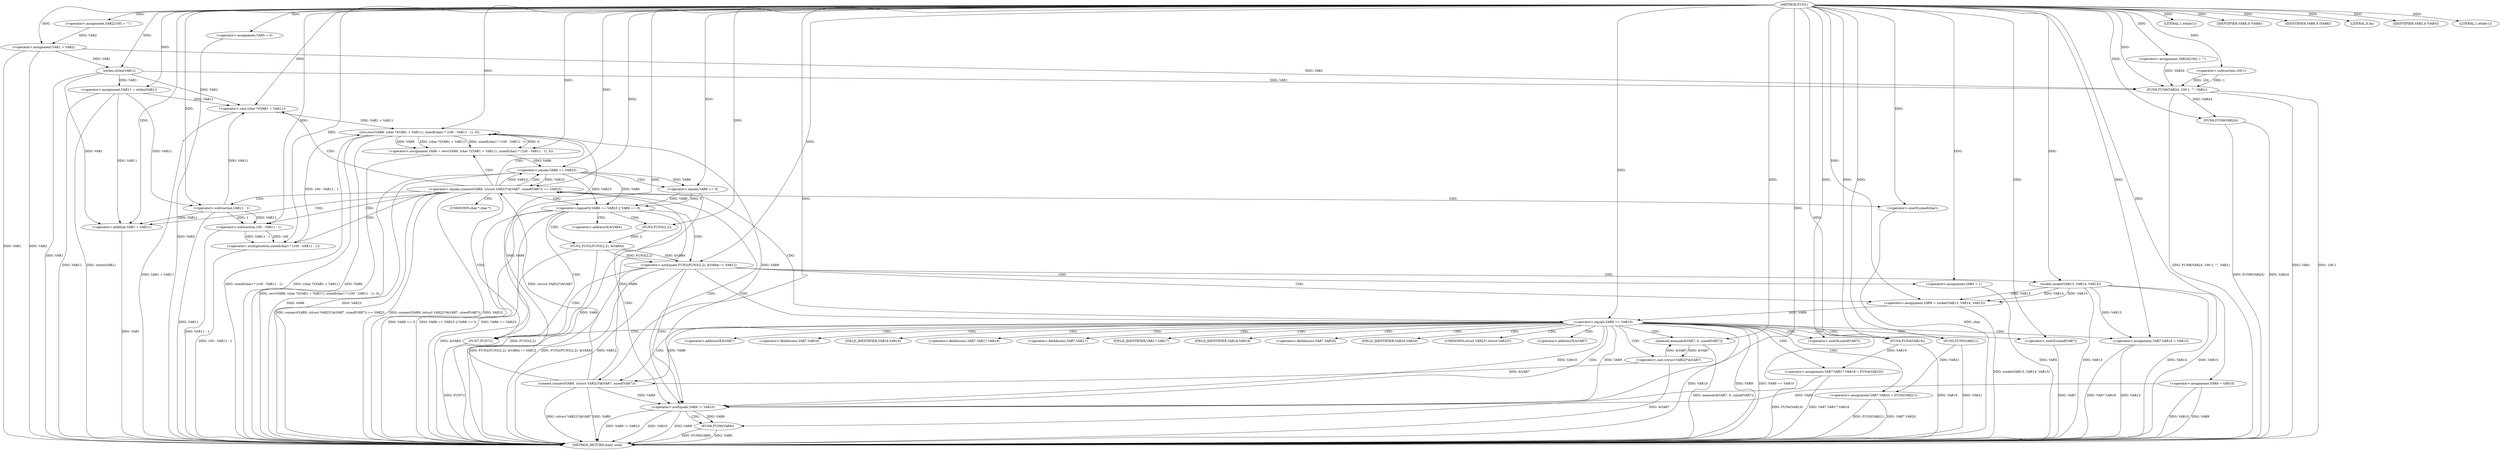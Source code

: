digraph FUN1 {  
"1000100" [label = "(METHOD,FUN1)" ]
"1000262" [label = "(METHOD_RETURN,static void)" ]
"1000104" [label = "(<operator>.assignment,VAR2[100] = \"\")" ]
"1000107" [label = "(<operator>.assignment,VAR1 = VAR2)" ]
"1000111" [label = "(LITERAL,1,while(1))" ]
"1000116" [label = "(<operator>.assignment,VAR5 = 0)" ]
"1000123" [label = "(<operator>.assignment,VAR9 = VAR10)" ]
"1000127" [label = "(<operator>.assignment,VAR11 = strlen(VAR1))" ]
"1000129" [label = "(strlen,strlen(VAR1))" ]
"1000134" [label = "(<operator>.notEquals,FUN2(FUN3(2,2), &VAR4) != VAR12)" ]
"1000135" [label = "(FUN2,FUN2(FUN3(2,2), &VAR4))" ]
"1000136" [label = "(FUN3,FUN3(2,2))" ]
"1000144" [label = "(<operator>.assignment,VAR5 = 1)" ]
"1000147" [label = "(<operator>.assignment,VAR9 = socket(VAR13, VAR14, VAR15))" ]
"1000149" [label = "(socket,socket(VAR13, VAR14, VAR15))" ]
"1000154" [label = "(<operator>.equals,VAR9 == VAR10)" ]
"1000159" [label = "(memset,memset(&VAR7, 0, sizeof(VAR7)))" ]
"1000163" [label = "(<operator>.sizeOf,sizeof(VAR7))" ]
"1000165" [label = "(<operator>.assignment,VAR7.VAR16 = VAR13)" ]
"1000170" [label = "(<operator>.assignment,VAR7.VAR17.VAR18 = FUN4(VAR19))" ]
"1000176" [label = "(FUN4,FUN4(VAR19))" ]
"1000178" [label = "(<operator>.assignment,VAR7.VAR20 = FUN5(VAR21))" ]
"1000182" [label = "(FUN5,FUN5(VAR21))" ]
"1000185" [label = "(<operator>.equals,connect(VAR9, (struct VAR22*)&VAR7, sizeof(VAR7)) == VAR23)" ]
"1000186" [label = "(connect,connect(VAR9, (struct VAR22*)&VAR7, sizeof(VAR7)))" ]
"1000188" [label = "(<operator>.cast,(struct VAR22*)&VAR7)" ]
"1000192" [label = "(<operator>.sizeOf,sizeof(VAR7))" ]
"1000197" [label = "(<operator>.assignment,VAR6 = recv(VAR9, (char *)(VAR1 + VAR11), sizeof(char) * (100 - VAR11 - 1), 0))" ]
"1000199" [label = "(recv,recv(VAR9, (char *)(VAR1 + VAR11), sizeof(char) * (100 - VAR11 - 1), 0))" ]
"1000201" [label = "(<operator>.cast,(char *)(VAR1 + VAR11))" ]
"1000203" [label = "(<operator>.addition,VAR1 + VAR11)" ]
"1000206" [label = "(<operator>.multiplication,sizeof(char) * (100 - VAR11 - 1))" ]
"1000207" [label = "(<operator>.sizeOf,sizeof(char))" ]
"1000209" [label = "(<operator>.subtraction,100 - VAR11 - 1)" ]
"1000211" [label = "(<operator>.subtraction,VAR11 - 1)" ]
"1000216" [label = "(<operator>.logicalOr,VAR6 == VAR23 || VAR6 == 0)" ]
"1000217" [label = "(<operator>.equals,VAR6 == VAR23)" ]
"1000220" [label = "(<operator>.equals,VAR6 == 0)" ]
"1000226" [label = "(IDENTIFIER,VAR8,if (VAR8))" ]
"1000229" [label = "(IDENTIFIER,VAR8,if (VAR8))" ]
"1000231" [label = "(LITERAL,0,do)" ]
"1000233" [label = "(<operator>.notEquals,VAR9 != VAR10)" ]
"1000237" [label = "(FUN6,FUN6(VAR9))" ]
"1000240" [label = "(IDENTIFIER,VAR5,if (VAR5))" ]
"1000242" [label = "(FUN7,FUN7())" ]
"1000245" [label = "(LITERAL,1,while(1))" ]
"1000249" [label = "(<operator>.assignment,VAR24[100] = \"\")" ]
"1000252" [label = "(FUN8,FUN8(VAR24, 100-1, \"\", VAR1))" ]
"1000254" [label = "(<operator>.subtraction,100-1)" ]
"1000259" [label = "(FUN9,FUN9(VAR24))" ]
"1000139" [label = "(<operator>.addressOf,&VAR4)" ]
"1000160" [label = "(<operator>.addressOf,&VAR7)" ]
"1000166" [label = "(<operator>.fieldAccess,VAR7.VAR16)" ]
"1000168" [label = "(FIELD_IDENTIFIER,VAR16,VAR16)" ]
"1000171" [label = "(<operator>.fieldAccess,VAR7.VAR17.VAR18)" ]
"1000172" [label = "(<operator>.fieldAccess,VAR7.VAR17)" ]
"1000174" [label = "(FIELD_IDENTIFIER,VAR17,VAR17)" ]
"1000175" [label = "(FIELD_IDENTIFIER,VAR18,VAR18)" ]
"1000179" [label = "(<operator>.fieldAccess,VAR7.VAR20)" ]
"1000181" [label = "(FIELD_IDENTIFIER,VAR20,VAR20)" ]
"1000189" [label = "(UNKNOWN,struct VAR22*,struct VAR22*)" ]
"1000190" [label = "(<operator>.addressOf,&VAR7)" ]
"1000202" [label = "(UNKNOWN,char *,char *)" ]
  "1000186" -> "1000262"  [ label = "DDG: VAR9"] 
  "1000185" -> "1000262"  [ label = "DDG: connect(VAR9, (struct VAR22*)&VAR7, sizeof(VAR7)) == VAR23"] 
  "1000217" -> "1000262"  [ label = "DDG: VAR23"] 
  "1000178" -> "1000262"  [ label = "DDG: FUN5(VAR21)"] 
  "1000259" -> "1000262"  [ label = "DDG: FUN9(VAR24)"] 
  "1000159" -> "1000262"  [ label = "DDG: memset(&VAR7, 0, sizeof(VAR7))"] 
  "1000116" -> "1000262"  [ label = "DDG: VAR5"] 
  "1000186" -> "1000262"  [ label = "DDG: (struct VAR22*)&VAR7"] 
  "1000129" -> "1000262"  [ label = "DDG: VAR1"] 
  "1000259" -> "1000262"  [ label = "DDG: VAR24"] 
  "1000185" -> "1000262"  [ label = "DDG: connect(VAR9, (struct VAR22*)&VAR7, sizeof(VAR7))"] 
  "1000220" -> "1000262"  [ label = "DDG: VAR6"] 
  "1000123" -> "1000262"  [ label = "DDG: VAR10"] 
  "1000185" -> "1000262"  [ label = "DDG: VAR23"] 
  "1000199" -> "1000262"  [ label = "DDG: (char *)(VAR1 + VAR11)"] 
  "1000107" -> "1000262"  [ label = "DDG: VAR1"] 
  "1000237" -> "1000262"  [ label = "DDG: FUN6(VAR9)"] 
  "1000206" -> "1000262"  [ label = "DDG: 100 - VAR11 - 1"] 
  "1000149" -> "1000262"  [ label = "DDG: VAR14"] 
  "1000233" -> "1000262"  [ label = "DDG: VAR9 != VAR10"] 
  "1000165" -> "1000262"  [ label = "DDG: VAR13"] 
  "1000233" -> "1000262"  [ label = "DDG: VAR10"] 
  "1000188" -> "1000262"  [ label = "DDG: &VAR7"] 
  "1000199" -> "1000262"  [ label = "DDG: VAR9"] 
  "1000216" -> "1000262"  [ label = "DDG: VAR6 == VAR23 || VAR6 == 0"] 
  "1000178" -> "1000262"  [ label = "DDG: VAR7.VAR20"] 
  "1000216" -> "1000262"  [ label = "DDG: VAR6 == VAR23"] 
  "1000237" -> "1000262"  [ label = "DDG: VAR9"] 
  "1000252" -> "1000262"  [ label = "DDG: 100-1"] 
  "1000199" -> "1000262"  [ label = "DDG: sizeof(char) * (100 - VAR11 - 1)"] 
  "1000134" -> "1000262"  [ label = "DDG: VAR12"] 
  "1000135" -> "1000262"  [ label = "DDG: &VAR4"] 
  "1000165" -> "1000262"  [ label = "DDG: VAR7.VAR16"] 
  "1000149" -> "1000262"  [ label = "DDG: VAR15"] 
  "1000252" -> "1000262"  [ label = "DDG: FUN8(VAR24, 100-1, \"\", VAR1)"] 
  "1000127" -> "1000262"  [ label = "DDG: strlen(VAR1)"] 
  "1000154" -> "1000262"  [ label = "DDG: VAR9"] 
  "1000134" -> "1000262"  [ label = "DDG: FUN2(FUN3(2,2), &VAR4) != VAR12"] 
  "1000217" -> "1000262"  [ label = "DDG: VAR6"] 
  "1000201" -> "1000262"  [ label = "DDG: VAR1 + VAR11"] 
  "1000207" -> "1000262"  [ label = "DDG: char"] 
  "1000147" -> "1000262"  [ label = "DDG: socket(VAR13, VAR14, VAR15)"] 
  "1000252" -> "1000262"  [ label = "DDG: VAR1"] 
  "1000170" -> "1000262"  [ label = "DDG: FUN4(VAR19)"] 
  "1000211" -> "1000262"  [ label = "DDG: VAR11"] 
  "1000154" -> "1000262"  [ label = "DDG: VAR9 == VAR10"] 
  "1000197" -> "1000262"  [ label = "DDG: recv(VAR9, (char *)(VAR1 + VAR11), sizeof(char) * (100 - VAR11 - 1), 0)"] 
  "1000134" -> "1000262"  [ label = "DDG: FUN2(FUN3(2,2), &VAR4)"] 
  "1000192" -> "1000262"  [ label = "DDG: VAR7"] 
  "1000209" -> "1000262"  [ label = "DDG: VAR11 - 1"] 
  "1000233" -> "1000262"  [ label = "DDG: VAR9"] 
  "1000135" -> "1000262"  [ label = "DDG: FUN3(2,2)"] 
  "1000242" -> "1000262"  [ label = "DDG: FUN7()"] 
  "1000144" -> "1000262"  [ label = "DDG: VAR5"] 
  "1000216" -> "1000262"  [ label = "DDG: VAR6 == 0"] 
  "1000170" -> "1000262"  [ label = "DDG: VAR7.VAR17.VAR18"] 
  "1000176" -> "1000262"  [ label = "DDG: VAR19"] 
  "1000149" -> "1000262"  [ label = "DDG: VAR13"] 
  "1000127" -> "1000262"  [ label = "DDG: VAR11"] 
  "1000154" -> "1000262"  [ label = "DDG: VAR10"] 
  "1000182" -> "1000262"  [ label = "DDG: VAR21"] 
  "1000107" -> "1000262"  [ label = "DDG: VAR2"] 
  "1000123" -> "1000262"  [ label = "DDG: VAR9"] 
  "1000203" -> "1000262"  [ label = "DDG: VAR1"] 
  "1000100" -> "1000104"  [ label = "DDG: "] 
  "1000104" -> "1000107"  [ label = "DDG: VAR2"] 
  "1000100" -> "1000107"  [ label = "DDG: "] 
  "1000100" -> "1000111"  [ label = "DDG: "] 
  "1000100" -> "1000116"  [ label = "DDG: "] 
  "1000100" -> "1000123"  [ label = "DDG: "] 
  "1000129" -> "1000127"  [ label = "DDG: VAR1"] 
  "1000100" -> "1000127"  [ label = "DDG: "] 
  "1000107" -> "1000129"  [ label = "DDG: VAR1"] 
  "1000100" -> "1000129"  [ label = "DDG: "] 
  "1000135" -> "1000134"  [ label = "DDG: FUN3(2,2)"] 
  "1000135" -> "1000134"  [ label = "DDG: &VAR4"] 
  "1000136" -> "1000135"  [ label = "DDG: 2"] 
  "1000100" -> "1000136"  [ label = "DDG: "] 
  "1000100" -> "1000134"  [ label = "DDG: "] 
  "1000100" -> "1000144"  [ label = "DDG: "] 
  "1000149" -> "1000147"  [ label = "DDG: VAR13"] 
  "1000149" -> "1000147"  [ label = "DDG: VAR14"] 
  "1000149" -> "1000147"  [ label = "DDG: VAR15"] 
  "1000100" -> "1000147"  [ label = "DDG: "] 
  "1000100" -> "1000149"  [ label = "DDG: "] 
  "1000147" -> "1000154"  [ label = "DDG: VAR9"] 
  "1000100" -> "1000154"  [ label = "DDG: "] 
  "1000188" -> "1000159"  [ label = "DDG: &VAR7"] 
  "1000100" -> "1000159"  [ label = "DDG: "] 
  "1000100" -> "1000163"  [ label = "DDG: "] 
  "1000149" -> "1000165"  [ label = "DDG: VAR13"] 
  "1000100" -> "1000165"  [ label = "DDG: "] 
  "1000176" -> "1000170"  [ label = "DDG: VAR19"] 
  "1000100" -> "1000176"  [ label = "DDG: "] 
  "1000182" -> "1000178"  [ label = "DDG: VAR21"] 
  "1000100" -> "1000182"  [ label = "DDG: "] 
  "1000186" -> "1000185"  [ label = "DDG: VAR9"] 
  "1000186" -> "1000185"  [ label = "DDG: (struct VAR22*)&VAR7"] 
  "1000154" -> "1000186"  [ label = "DDG: VAR9"] 
  "1000100" -> "1000186"  [ label = "DDG: "] 
  "1000188" -> "1000186"  [ label = "DDG: &VAR7"] 
  "1000159" -> "1000188"  [ label = "DDG: &VAR7"] 
  "1000100" -> "1000192"  [ label = "DDG: "] 
  "1000217" -> "1000185"  [ label = "DDG: VAR23"] 
  "1000100" -> "1000185"  [ label = "DDG: "] 
  "1000199" -> "1000197"  [ label = "DDG: VAR9"] 
  "1000199" -> "1000197"  [ label = "DDG: (char *)(VAR1 + VAR11)"] 
  "1000199" -> "1000197"  [ label = "DDG: sizeof(char) * (100 - VAR11 - 1)"] 
  "1000199" -> "1000197"  [ label = "DDG: 0"] 
  "1000100" -> "1000197"  [ label = "DDG: "] 
  "1000186" -> "1000199"  [ label = "DDG: VAR9"] 
  "1000100" -> "1000199"  [ label = "DDG: "] 
  "1000201" -> "1000199"  [ label = "DDG: VAR1 + VAR11"] 
  "1000129" -> "1000201"  [ label = "DDG: VAR1"] 
  "1000100" -> "1000201"  [ label = "DDG: "] 
  "1000211" -> "1000201"  [ label = "DDG: VAR11"] 
  "1000127" -> "1000201"  [ label = "DDG: VAR11"] 
  "1000129" -> "1000203"  [ label = "DDG: VAR1"] 
  "1000100" -> "1000203"  [ label = "DDG: "] 
  "1000211" -> "1000203"  [ label = "DDG: VAR11"] 
  "1000127" -> "1000203"  [ label = "DDG: VAR11"] 
  "1000206" -> "1000199"  [ label = "DDG: 100 - VAR11 - 1"] 
  "1000100" -> "1000206"  [ label = "DDG: "] 
  "1000100" -> "1000207"  [ label = "DDG: "] 
  "1000209" -> "1000206"  [ label = "DDG: 100"] 
  "1000209" -> "1000206"  [ label = "DDG: VAR11 - 1"] 
  "1000100" -> "1000209"  [ label = "DDG: "] 
  "1000211" -> "1000209"  [ label = "DDG: VAR11"] 
  "1000211" -> "1000209"  [ label = "DDG: 1"] 
  "1000100" -> "1000211"  [ label = "DDG: "] 
  "1000127" -> "1000211"  [ label = "DDG: VAR11"] 
  "1000217" -> "1000216"  [ label = "DDG: VAR6"] 
  "1000217" -> "1000216"  [ label = "DDG: VAR23"] 
  "1000197" -> "1000217"  [ label = "DDG: VAR6"] 
  "1000100" -> "1000217"  [ label = "DDG: "] 
  "1000185" -> "1000217"  [ label = "DDG: VAR23"] 
  "1000220" -> "1000216"  [ label = "DDG: VAR6"] 
  "1000220" -> "1000216"  [ label = "DDG: 0"] 
  "1000217" -> "1000220"  [ label = "DDG: VAR6"] 
  "1000100" -> "1000220"  [ label = "DDG: "] 
  "1000100" -> "1000226"  [ label = "DDG: "] 
  "1000100" -> "1000229"  [ label = "DDG: "] 
  "1000100" -> "1000231"  [ label = "DDG: "] 
  "1000186" -> "1000233"  [ label = "DDG: VAR9"] 
  "1000199" -> "1000233"  [ label = "DDG: VAR9"] 
  "1000154" -> "1000233"  [ label = "DDG: VAR9"] 
  "1000123" -> "1000233"  [ label = "DDG: VAR9"] 
  "1000100" -> "1000233"  [ label = "DDG: "] 
  "1000154" -> "1000233"  [ label = "DDG: VAR10"] 
  "1000233" -> "1000237"  [ label = "DDG: VAR9"] 
  "1000100" -> "1000237"  [ label = "DDG: "] 
  "1000100" -> "1000240"  [ label = "DDG: "] 
  "1000100" -> "1000242"  [ label = "DDG: "] 
  "1000100" -> "1000245"  [ label = "DDG: "] 
  "1000100" -> "1000249"  [ label = "DDG: "] 
  "1000249" -> "1000252"  [ label = "DDG: VAR24"] 
  "1000100" -> "1000252"  [ label = "DDG: "] 
  "1000254" -> "1000252"  [ label = "DDG: 100"] 
  "1000254" -> "1000252"  [ label = "DDG: 1"] 
  "1000100" -> "1000254"  [ label = "DDG: "] 
  "1000129" -> "1000252"  [ label = "DDG: VAR1"] 
  "1000107" -> "1000252"  [ label = "DDG: VAR1"] 
  "1000252" -> "1000259"  [ label = "DDG: VAR24"] 
  "1000100" -> "1000259"  [ label = "DDG: "] 
  "1000134" -> "1000144"  [ label = "CDG: "] 
  "1000134" -> "1000149"  [ label = "CDG: "] 
  "1000134" -> "1000154"  [ label = "CDG: "] 
  "1000134" -> "1000147"  [ label = "CDG: "] 
  "1000134" -> "1000233"  [ label = "CDG: "] 
  "1000134" -> "1000242"  [ label = "CDG: "] 
  "1000154" -> "1000174"  [ label = "CDG: "] 
  "1000154" -> "1000182"  [ label = "CDG: "] 
  "1000154" -> "1000166"  [ label = "CDG: "] 
  "1000154" -> "1000165"  [ label = "CDG: "] 
  "1000154" -> "1000188"  [ label = "CDG: "] 
  "1000154" -> "1000190"  [ label = "CDG: "] 
  "1000154" -> "1000175"  [ label = "CDG: "] 
  "1000154" -> "1000160"  [ label = "CDG: "] 
  "1000154" -> "1000179"  [ label = "CDG: "] 
  "1000154" -> "1000192"  [ label = "CDG: "] 
  "1000154" -> "1000176"  [ label = "CDG: "] 
  "1000154" -> "1000185"  [ label = "CDG: "] 
  "1000154" -> "1000186"  [ label = "CDG: "] 
  "1000154" -> "1000172"  [ label = "CDG: "] 
  "1000154" -> "1000189"  [ label = "CDG: "] 
  "1000154" -> "1000163"  [ label = "CDG: "] 
  "1000154" -> "1000168"  [ label = "CDG: "] 
  "1000154" -> "1000178"  [ label = "CDG: "] 
  "1000154" -> "1000159"  [ label = "CDG: "] 
  "1000154" -> "1000170"  [ label = "CDG: "] 
  "1000154" -> "1000171"  [ label = "CDG: "] 
  "1000154" -> "1000181"  [ label = "CDG: "] 
  "1000154" -> "1000233"  [ label = "CDG: "] 
  "1000154" -> "1000242"  [ label = "CDG: "] 
  "1000185" -> "1000211"  [ label = "CDG: "] 
  "1000185" -> "1000199"  [ label = "CDG: "] 
  "1000185" -> "1000197"  [ label = "CDG: "] 
  "1000185" -> "1000216"  [ label = "CDG: "] 
  "1000185" -> "1000206"  [ label = "CDG: "] 
  "1000185" -> "1000201"  [ label = "CDG: "] 
  "1000185" -> "1000217"  [ label = "CDG: "] 
  "1000185" -> "1000207"  [ label = "CDG: "] 
  "1000185" -> "1000203"  [ label = "CDG: "] 
  "1000185" -> "1000202"  [ label = "CDG: "] 
  "1000185" -> "1000209"  [ label = "CDG: "] 
  "1000185" -> "1000233"  [ label = "CDG: "] 
  "1000185" -> "1000242"  [ label = "CDG: "] 
  "1000216" -> "1000233"  [ label = "CDG: "] 
  "1000216" -> "1000242"  [ label = "CDG: "] 
  "1000216" -> "1000139"  [ label = "CDG: "] 
  "1000216" -> "1000135"  [ label = "CDG: "] 
  "1000216" -> "1000136"  [ label = "CDG: "] 
  "1000216" -> "1000134"  [ label = "CDG: "] 
  "1000217" -> "1000220"  [ label = "CDG: "] 
  "1000233" -> "1000237"  [ label = "CDG: "] 
}
